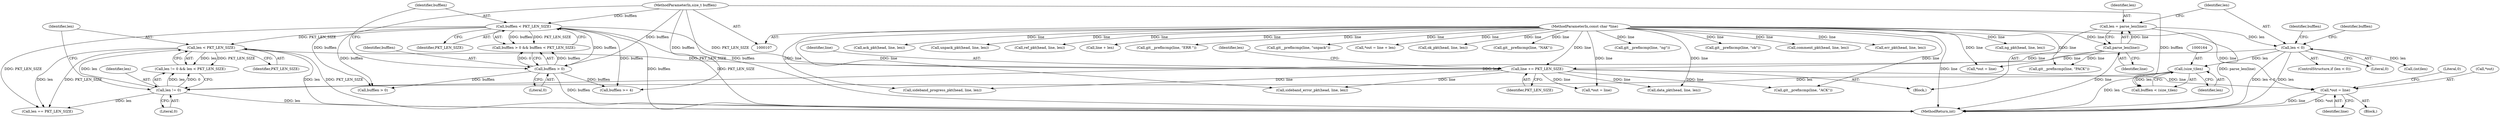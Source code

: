 digraph "1_libgit2_2fdef641fd0dd2828bd948234ae86de75221a11a@del" {
"1000190" [label="(Call,*out = line)"];
"1000178" [label="(Call,line += PKT_LEN_SIZE)"];
"1000120" [label="(Call,bufflen < PKT_LEN_SIZE)"];
"1000117" [label="(Call,bufflen > 0)"];
"1000111" [label="(MethodParameterIn,size_t bufflen)"];
"1000173" [label="(Call,len < PKT_LEN_SIZE)"];
"1000170" [label="(Call,len != 0)"];
"1000130" [label="(Call,len < 0)"];
"1000125" [label="(Call,len = parse_len(line))"];
"1000127" [label="(Call,parse_len(line))"];
"1000109" [label="(MethodParameterIn,const char *line)"];
"1000163" [label="(Call,(size_t)len)"];
"1000295" [label="(Call,git__prefixcmp(line, \"ok\"))"];
"1000185" [label="(Block,)"];
"1000288" [label="(Call,comment_pkt(head, line, len))"];
"1000122" [label="(Identifier,PKT_LEN_SIZE)"];
"1000163" [label="(Call,(size_t)len)"];
"1000276" [label="(Call,err_pkt(head, line, len))"];
"1000136" [label="(Call,bufflen >= 4)"];
"1000121" [label="(Identifier,bufflen)"];
"1000111" [label="(MethodParameterIn,size_t bufflen)"];
"1000171" [label="(Identifier,len)"];
"1000127" [label="(Call,parse_len(line))"];
"1000312" [label="(Call,ng_pkt(head, line, len))"];
"1000109" [label="(MethodParameterIn,const char *line)"];
"1000174" [label="(Identifier,len)"];
"1000112" [label="(Block,)"];
"1000178" [label="(Call,line += PKT_LEN_SIZE)"];
"1000190" [label="(Call,*out = line)"];
"1000254" [label="(Call,ack_pkt(head, line, len))"];
"1000145" [label="(Call,*out = line)"];
"1000324" [label="(Call,unpack_pkt(head, line, len))"];
"1000331" [label="(Call,ref_pkt(head, line, len))"];
"1000165" [label="(Identifier,len)"];
"1000131" [label="(Identifier,len)"];
"1000193" [label="(Identifier,line)"];
"1000119" [label="(Literal,0)"];
"1000182" [label="(Call,len == PKT_LEN_SIZE)"];
"1000338" [label="(Call,line + len)"];
"1000117" [label="(Call,bufflen > 0)"];
"1000343" [label="(MethodReturn,int)"];
"1000183" [label="(Identifier,len)"];
"1000169" [label="(Call,len != 0 && len < PKT_LEN_SIZE)"];
"1000129" [label="(ControlStructure,if (len < 0))"];
"1000132" [label="(Literal,0)"];
"1000120" [label="(Call,bufflen < PKT_LEN_SIZE)"];
"1000170" [label="(Call,len != 0)"];
"1000249" [label="(Call,git__prefixcmp(line, \"ACK\"))"];
"1000159" [label="(Identifier,bufflen)"];
"1000218" [label="(Call,data_pkt(head, line, len))"];
"1000271" [label="(Call,git__prefixcmp(line, \"ERR \"))"];
"1000195" [label="(Literal,0)"];
"1000191" [label="(Call,*out)"];
"1000179" [label="(Identifier,line)"];
"1000319" [label="(Call,git__prefixcmp(line, \"unpack\"))"];
"1000335" [label="(Call,*out = line + len)"];
"1000118" [label="(Identifier,bufflen)"];
"1000173" [label="(Call,len < PKT_LEN_SIZE)"];
"1000172" [label="(Literal,0)"];
"1000140" [label="(Call,git__prefixcmp(line, \"PACK\"))"];
"1000126" [label="(Identifier,len)"];
"1000161" [label="(Call,bufflen < (size_t)len)"];
"1000137" [label="(Identifier,bufflen)"];
"1000130" [label="(Call,len < 0)"];
"1000125" [label="(Call,len = parse_len(line))"];
"1000128" [label="(Identifier,line)"];
"1000201" [label="(Call,*out = line)"];
"1000242" [label="(Call,sideband_error_pkt(head, line, len))"];
"1000175" [label="(Identifier,PKT_LEN_SIZE)"];
"1000300" [label="(Call,ok_pkt(head, line, len))"];
"1000158" [label="(Call,bufflen > 0)"];
"1000180" [label="(Identifier,PKT_LEN_SIZE)"];
"1000261" [label="(Call,git__prefixcmp(line, \"NAK\"))"];
"1000307" [label="(Call,git__prefixcmp(line, \"ng\"))"];
"1000153" [label="(Call,(int)len)"];
"1000116" [label="(Call,bufflen > 0 && bufflen < PKT_LEN_SIZE)"];
"1000230" [label="(Call,sideband_progress_pkt(head, line, len))"];
"1000190" -> "1000185"  [label="AST: "];
"1000190" -> "1000193"  [label="CFG: "];
"1000191" -> "1000190"  [label="AST: "];
"1000193" -> "1000190"  [label="AST: "];
"1000195" -> "1000190"  [label="CFG: "];
"1000190" -> "1000343"  [label="DDG: *out"];
"1000190" -> "1000343"  [label="DDG: line"];
"1000178" -> "1000190"  [label="DDG: line"];
"1000109" -> "1000190"  [label="DDG: line"];
"1000178" -> "1000112"  [label="AST: "];
"1000178" -> "1000180"  [label="CFG: "];
"1000179" -> "1000178"  [label="AST: "];
"1000180" -> "1000178"  [label="AST: "];
"1000183" -> "1000178"  [label="CFG: "];
"1000120" -> "1000178"  [label="DDG: PKT_LEN_SIZE"];
"1000173" -> "1000178"  [label="DDG: PKT_LEN_SIZE"];
"1000127" -> "1000178"  [label="DDG: line"];
"1000109" -> "1000178"  [label="DDG: line"];
"1000178" -> "1000201"  [label="DDG: line"];
"1000178" -> "1000218"  [label="DDG: line"];
"1000178" -> "1000230"  [label="DDG: line"];
"1000178" -> "1000242"  [label="DDG: line"];
"1000178" -> "1000249"  [label="DDG: line"];
"1000120" -> "1000116"  [label="AST: "];
"1000120" -> "1000122"  [label="CFG: "];
"1000121" -> "1000120"  [label="AST: "];
"1000122" -> "1000120"  [label="AST: "];
"1000116" -> "1000120"  [label="CFG: "];
"1000120" -> "1000343"  [label="DDG: bufflen"];
"1000120" -> "1000343"  [label="DDG: PKT_LEN_SIZE"];
"1000120" -> "1000116"  [label="DDG: bufflen"];
"1000120" -> "1000116"  [label="DDG: PKT_LEN_SIZE"];
"1000117" -> "1000120"  [label="DDG: bufflen"];
"1000111" -> "1000120"  [label="DDG: bufflen"];
"1000120" -> "1000136"  [label="DDG: bufflen"];
"1000120" -> "1000158"  [label="DDG: bufflen"];
"1000120" -> "1000173"  [label="DDG: PKT_LEN_SIZE"];
"1000120" -> "1000182"  [label="DDG: PKT_LEN_SIZE"];
"1000117" -> "1000116"  [label="AST: "];
"1000117" -> "1000119"  [label="CFG: "];
"1000118" -> "1000117"  [label="AST: "];
"1000119" -> "1000117"  [label="AST: "];
"1000121" -> "1000117"  [label="CFG: "];
"1000116" -> "1000117"  [label="CFG: "];
"1000117" -> "1000343"  [label="DDG: bufflen"];
"1000117" -> "1000116"  [label="DDG: bufflen"];
"1000117" -> "1000116"  [label="DDG: 0"];
"1000111" -> "1000117"  [label="DDG: bufflen"];
"1000117" -> "1000136"  [label="DDG: bufflen"];
"1000117" -> "1000158"  [label="DDG: bufflen"];
"1000111" -> "1000107"  [label="AST: "];
"1000111" -> "1000343"  [label="DDG: bufflen"];
"1000111" -> "1000136"  [label="DDG: bufflen"];
"1000111" -> "1000158"  [label="DDG: bufflen"];
"1000111" -> "1000161"  [label="DDG: bufflen"];
"1000173" -> "1000169"  [label="AST: "];
"1000173" -> "1000175"  [label="CFG: "];
"1000174" -> "1000173"  [label="AST: "];
"1000175" -> "1000173"  [label="AST: "];
"1000169" -> "1000173"  [label="CFG: "];
"1000173" -> "1000343"  [label="DDG: len"];
"1000173" -> "1000343"  [label="DDG: PKT_LEN_SIZE"];
"1000173" -> "1000169"  [label="DDG: len"];
"1000173" -> "1000169"  [label="DDG: PKT_LEN_SIZE"];
"1000170" -> "1000173"  [label="DDG: len"];
"1000173" -> "1000182"  [label="DDG: len"];
"1000173" -> "1000182"  [label="DDG: PKT_LEN_SIZE"];
"1000170" -> "1000169"  [label="AST: "];
"1000170" -> "1000172"  [label="CFG: "];
"1000171" -> "1000170"  [label="AST: "];
"1000172" -> "1000170"  [label="AST: "];
"1000174" -> "1000170"  [label="CFG: "];
"1000169" -> "1000170"  [label="CFG: "];
"1000170" -> "1000343"  [label="DDG: len"];
"1000170" -> "1000169"  [label="DDG: len"];
"1000170" -> "1000169"  [label="DDG: 0"];
"1000130" -> "1000170"  [label="DDG: len"];
"1000163" -> "1000170"  [label="DDG: len"];
"1000170" -> "1000182"  [label="DDG: len"];
"1000130" -> "1000129"  [label="AST: "];
"1000130" -> "1000132"  [label="CFG: "];
"1000131" -> "1000130"  [label="AST: "];
"1000132" -> "1000130"  [label="AST: "];
"1000137" -> "1000130"  [label="CFG: "];
"1000159" -> "1000130"  [label="CFG: "];
"1000130" -> "1000343"  [label="DDG: len < 0"];
"1000130" -> "1000343"  [label="DDG: len"];
"1000125" -> "1000130"  [label="DDG: len"];
"1000130" -> "1000153"  [label="DDG: len"];
"1000130" -> "1000163"  [label="DDG: len"];
"1000125" -> "1000112"  [label="AST: "];
"1000125" -> "1000127"  [label="CFG: "];
"1000126" -> "1000125"  [label="AST: "];
"1000127" -> "1000125"  [label="AST: "];
"1000131" -> "1000125"  [label="CFG: "];
"1000125" -> "1000343"  [label="DDG: parse_len(line)"];
"1000127" -> "1000125"  [label="DDG: line"];
"1000127" -> "1000128"  [label="CFG: "];
"1000128" -> "1000127"  [label="AST: "];
"1000127" -> "1000343"  [label="DDG: line"];
"1000109" -> "1000127"  [label="DDG: line"];
"1000127" -> "1000140"  [label="DDG: line"];
"1000127" -> "1000145"  [label="DDG: line"];
"1000109" -> "1000107"  [label="AST: "];
"1000109" -> "1000343"  [label="DDG: line"];
"1000109" -> "1000140"  [label="DDG: line"];
"1000109" -> "1000145"  [label="DDG: line"];
"1000109" -> "1000201"  [label="DDG: line"];
"1000109" -> "1000218"  [label="DDG: line"];
"1000109" -> "1000230"  [label="DDG: line"];
"1000109" -> "1000242"  [label="DDG: line"];
"1000109" -> "1000249"  [label="DDG: line"];
"1000109" -> "1000254"  [label="DDG: line"];
"1000109" -> "1000261"  [label="DDG: line"];
"1000109" -> "1000271"  [label="DDG: line"];
"1000109" -> "1000276"  [label="DDG: line"];
"1000109" -> "1000288"  [label="DDG: line"];
"1000109" -> "1000295"  [label="DDG: line"];
"1000109" -> "1000300"  [label="DDG: line"];
"1000109" -> "1000307"  [label="DDG: line"];
"1000109" -> "1000312"  [label="DDG: line"];
"1000109" -> "1000319"  [label="DDG: line"];
"1000109" -> "1000324"  [label="DDG: line"];
"1000109" -> "1000331"  [label="DDG: line"];
"1000109" -> "1000335"  [label="DDG: line"];
"1000109" -> "1000338"  [label="DDG: line"];
"1000163" -> "1000161"  [label="AST: "];
"1000163" -> "1000165"  [label="CFG: "];
"1000164" -> "1000163"  [label="AST: "];
"1000165" -> "1000163"  [label="AST: "];
"1000161" -> "1000163"  [label="CFG: "];
"1000163" -> "1000343"  [label="DDG: len"];
"1000163" -> "1000161"  [label="DDG: len"];
}
